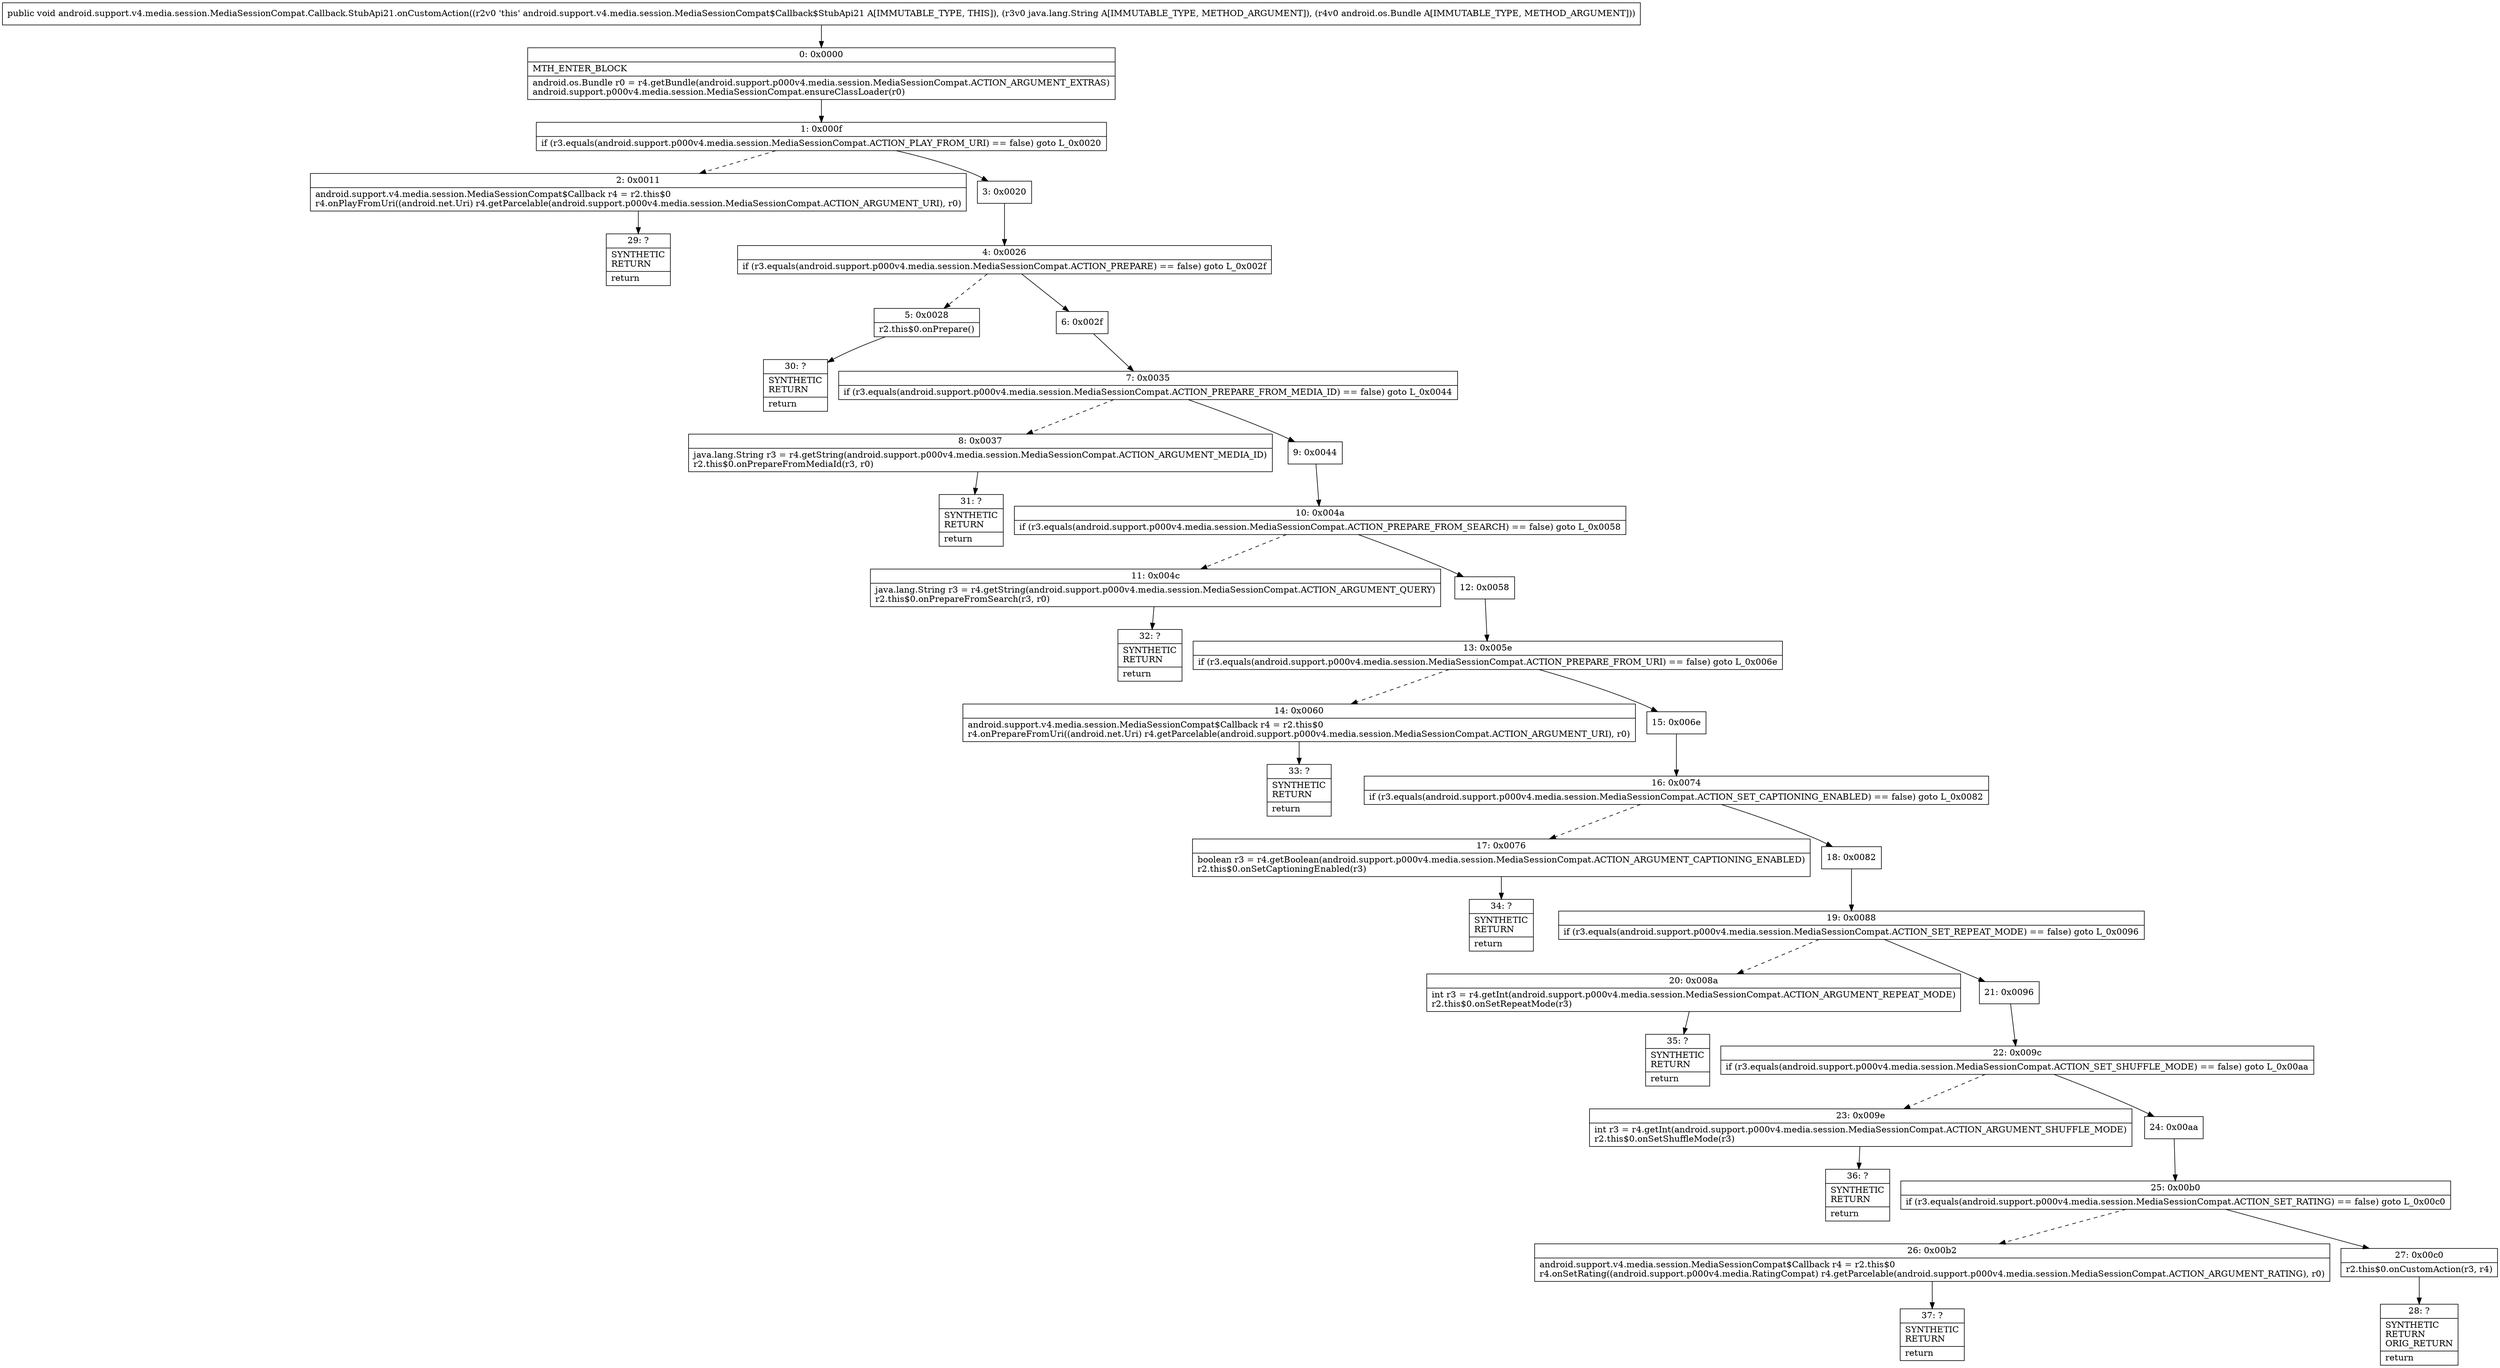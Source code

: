 digraph "CFG forandroid.support.v4.media.session.MediaSessionCompat.Callback.StubApi21.onCustomAction(Ljava\/lang\/String;Landroid\/os\/Bundle;)V" {
Node_0 [shape=record,label="{0\:\ 0x0000|MTH_ENTER_BLOCK\l|android.os.Bundle r0 = r4.getBundle(android.support.p000v4.media.session.MediaSessionCompat.ACTION_ARGUMENT_EXTRAS)\landroid.support.p000v4.media.session.MediaSessionCompat.ensureClassLoader(r0)\l}"];
Node_1 [shape=record,label="{1\:\ 0x000f|if (r3.equals(android.support.p000v4.media.session.MediaSessionCompat.ACTION_PLAY_FROM_URI) == false) goto L_0x0020\l}"];
Node_2 [shape=record,label="{2\:\ 0x0011|android.support.v4.media.session.MediaSessionCompat$Callback r4 = r2.this$0\lr4.onPlayFromUri((android.net.Uri) r4.getParcelable(android.support.p000v4.media.session.MediaSessionCompat.ACTION_ARGUMENT_URI), r0)\l}"];
Node_3 [shape=record,label="{3\:\ 0x0020}"];
Node_4 [shape=record,label="{4\:\ 0x0026|if (r3.equals(android.support.p000v4.media.session.MediaSessionCompat.ACTION_PREPARE) == false) goto L_0x002f\l}"];
Node_5 [shape=record,label="{5\:\ 0x0028|r2.this$0.onPrepare()\l}"];
Node_6 [shape=record,label="{6\:\ 0x002f}"];
Node_7 [shape=record,label="{7\:\ 0x0035|if (r3.equals(android.support.p000v4.media.session.MediaSessionCompat.ACTION_PREPARE_FROM_MEDIA_ID) == false) goto L_0x0044\l}"];
Node_8 [shape=record,label="{8\:\ 0x0037|java.lang.String r3 = r4.getString(android.support.p000v4.media.session.MediaSessionCompat.ACTION_ARGUMENT_MEDIA_ID)\lr2.this$0.onPrepareFromMediaId(r3, r0)\l}"];
Node_9 [shape=record,label="{9\:\ 0x0044}"];
Node_10 [shape=record,label="{10\:\ 0x004a|if (r3.equals(android.support.p000v4.media.session.MediaSessionCompat.ACTION_PREPARE_FROM_SEARCH) == false) goto L_0x0058\l}"];
Node_11 [shape=record,label="{11\:\ 0x004c|java.lang.String r3 = r4.getString(android.support.p000v4.media.session.MediaSessionCompat.ACTION_ARGUMENT_QUERY)\lr2.this$0.onPrepareFromSearch(r3, r0)\l}"];
Node_12 [shape=record,label="{12\:\ 0x0058}"];
Node_13 [shape=record,label="{13\:\ 0x005e|if (r3.equals(android.support.p000v4.media.session.MediaSessionCompat.ACTION_PREPARE_FROM_URI) == false) goto L_0x006e\l}"];
Node_14 [shape=record,label="{14\:\ 0x0060|android.support.v4.media.session.MediaSessionCompat$Callback r4 = r2.this$0\lr4.onPrepareFromUri((android.net.Uri) r4.getParcelable(android.support.p000v4.media.session.MediaSessionCompat.ACTION_ARGUMENT_URI), r0)\l}"];
Node_15 [shape=record,label="{15\:\ 0x006e}"];
Node_16 [shape=record,label="{16\:\ 0x0074|if (r3.equals(android.support.p000v4.media.session.MediaSessionCompat.ACTION_SET_CAPTIONING_ENABLED) == false) goto L_0x0082\l}"];
Node_17 [shape=record,label="{17\:\ 0x0076|boolean r3 = r4.getBoolean(android.support.p000v4.media.session.MediaSessionCompat.ACTION_ARGUMENT_CAPTIONING_ENABLED)\lr2.this$0.onSetCaptioningEnabled(r3)\l}"];
Node_18 [shape=record,label="{18\:\ 0x0082}"];
Node_19 [shape=record,label="{19\:\ 0x0088|if (r3.equals(android.support.p000v4.media.session.MediaSessionCompat.ACTION_SET_REPEAT_MODE) == false) goto L_0x0096\l}"];
Node_20 [shape=record,label="{20\:\ 0x008a|int r3 = r4.getInt(android.support.p000v4.media.session.MediaSessionCompat.ACTION_ARGUMENT_REPEAT_MODE)\lr2.this$0.onSetRepeatMode(r3)\l}"];
Node_21 [shape=record,label="{21\:\ 0x0096}"];
Node_22 [shape=record,label="{22\:\ 0x009c|if (r3.equals(android.support.p000v4.media.session.MediaSessionCompat.ACTION_SET_SHUFFLE_MODE) == false) goto L_0x00aa\l}"];
Node_23 [shape=record,label="{23\:\ 0x009e|int r3 = r4.getInt(android.support.p000v4.media.session.MediaSessionCompat.ACTION_ARGUMENT_SHUFFLE_MODE)\lr2.this$0.onSetShuffleMode(r3)\l}"];
Node_24 [shape=record,label="{24\:\ 0x00aa}"];
Node_25 [shape=record,label="{25\:\ 0x00b0|if (r3.equals(android.support.p000v4.media.session.MediaSessionCompat.ACTION_SET_RATING) == false) goto L_0x00c0\l}"];
Node_26 [shape=record,label="{26\:\ 0x00b2|android.support.v4.media.session.MediaSessionCompat$Callback r4 = r2.this$0\lr4.onSetRating((android.support.p000v4.media.RatingCompat) r4.getParcelable(android.support.p000v4.media.session.MediaSessionCompat.ACTION_ARGUMENT_RATING), r0)\l}"];
Node_27 [shape=record,label="{27\:\ 0x00c0|r2.this$0.onCustomAction(r3, r4)\l}"];
Node_28 [shape=record,label="{28\:\ ?|SYNTHETIC\lRETURN\lORIG_RETURN\l|return\l}"];
Node_29 [shape=record,label="{29\:\ ?|SYNTHETIC\lRETURN\l|return\l}"];
Node_30 [shape=record,label="{30\:\ ?|SYNTHETIC\lRETURN\l|return\l}"];
Node_31 [shape=record,label="{31\:\ ?|SYNTHETIC\lRETURN\l|return\l}"];
Node_32 [shape=record,label="{32\:\ ?|SYNTHETIC\lRETURN\l|return\l}"];
Node_33 [shape=record,label="{33\:\ ?|SYNTHETIC\lRETURN\l|return\l}"];
Node_34 [shape=record,label="{34\:\ ?|SYNTHETIC\lRETURN\l|return\l}"];
Node_35 [shape=record,label="{35\:\ ?|SYNTHETIC\lRETURN\l|return\l}"];
Node_36 [shape=record,label="{36\:\ ?|SYNTHETIC\lRETURN\l|return\l}"];
Node_37 [shape=record,label="{37\:\ ?|SYNTHETIC\lRETURN\l|return\l}"];
MethodNode[shape=record,label="{public void android.support.v4.media.session.MediaSessionCompat.Callback.StubApi21.onCustomAction((r2v0 'this' android.support.v4.media.session.MediaSessionCompat$Callback$StubApi21 A[IMMUTABLE_TYPE, THIS]), (r3v0 java.lang.String A[IMMUTABLE_TYPE, METHOD_ARGUMENT]), (r4v0 android.os.Bundle A[IMMUTABLE_TYPE, METHOD_ARGUMENT])) }"];
MethodNode -> Node_0;
Node_0 -> Node_1;
Node_1 -> Node_2[style=dashed];
Node_1 -> Node_3;
Node_2 -> Node_29;
Node_3 -> Node_4;
Node_4 -> Node_5[style=dashed];
Node_4 -> Node_6;
Node_5 -> Node_30;
Node_6 -> Node_7;
Node_7 -> Node_8[style=dashed];
Node_7 -> Node_9;
Node_8 -> Node_31;
Node_9 -> Node_10;
Node_10 -> Node_11[style=dashed];
Node_10 -> Node_12;
Node_11 -> Node_32;
Node_12 -> Node_13;
Node_13 -> Node_14[style=dashed];
Node_13 -> Node_15;
Node_14 -> Node_33;
Node_15 -> Node_16;
Node_16 -> Node_17[style=dashed];
Node_16 -> Node_18;
Node_17 -> Node_34;
Node_18 -> Node_19;
Node_19 -> Node_20[style=dashed];
Node_19 -> Node_21;
Node_20 -> Node_35;
Node_21 -> Node_22;
Node_22 -> Node_23[style=dashed];
Node_22 -> Node_24;
Node_23 -> Node_36;
Node_24 -> Node_25;
Node_25 -> Node_26[style=dashed];
Node_25 -> Node_27;
Node_26 -> Node_37;
Node_27 -> Node_28;
}

